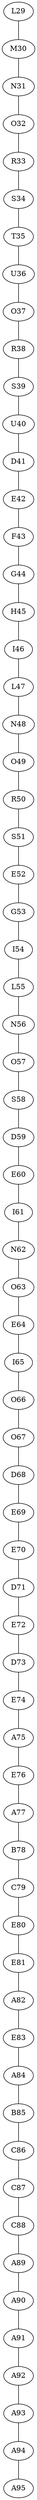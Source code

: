 graph G{
L29;
M30;
N31;
O32;
R33;
S34;
T35;
U36;
O37;
R38;
S39;
U40;
D41;
E42;
F43;
G44;
H45;
I46;
L47;
N48;
O49;
R50;
S51;
E52;
G53;
I54;
L55;
N56;
O57;
S58;
D59;
E60;
I61;
N62;
O63;
E64;
I65;
O66;
O67;
D68;
E69;
E70;
D71;
E72;
D73;
E74;
A75;
E76;
A77;
B78;
C79;
E80;
E81;
A82;
E83;
A84;
B85;
C86;
C87;
C88;
A89;
A90;
A91;
A92;
A93;
A94;
A95;
L29--M30;
M30--N31;
N31--O32;
O32--R33;
R33--S34;
S34--T35;
T35--U36;
U36--O37;
O37--R38;
R38--S39;
S39--U40;
U40--D41;
D41--E42;
E42--F43;
F43--G44;
G44--H45;
H45--I46;
I46--L47;
L47--N48;
N48--O49;
O49--R50;
R50--S51;
S51--E52;
E52--G53;
G53--I54;
I54--L55;
L55--N56;
N56--O57;
O57--S58;
S58--D59;
D59--E60;
E60--I61;
I61--N62;
N62--O63;
O63--E64;
E64--I65;
I65--O66;
O66--O67;
O67--D68;
D68--E69;
E69--E70;
E70--D71;
D71--E72;
E72--D73;
D73--E74;
E74--A75;
A75--E76;
E76--A77;
A77--B78;
B78--C79;
C79--E80;
E80--E81;
E81--A82;
A82--E83;
E83--A84;
A84--B85;
B85--C86;
C86--C87;
C87--C88;
C88--A89;
A89--A90;
A90--A91;
A91--A92;
A92--A93;
A93--A94;
A94--A95;
}